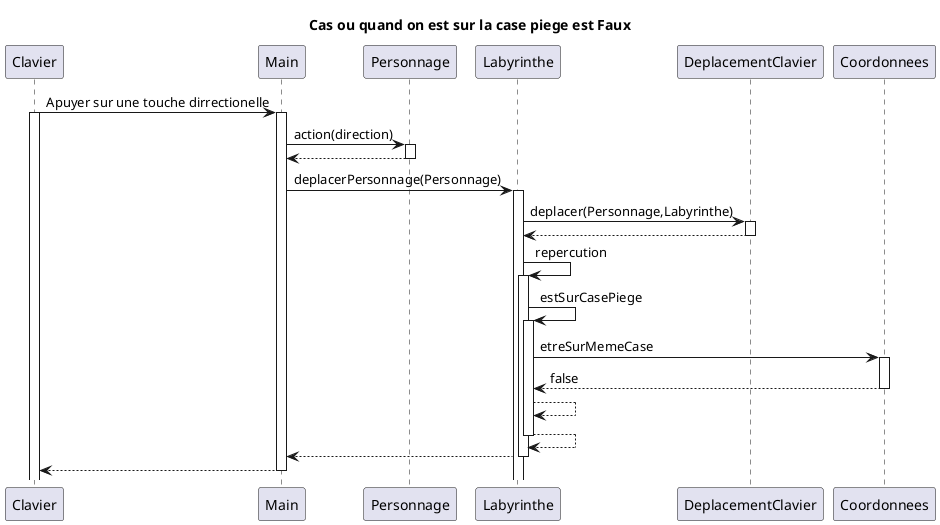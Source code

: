 @startuml
title : Cas ou quand on est sur la case piege est Faux
participant Clavier
Clavier -> Main : Apuyer sur une touche dirrectionelle
activate Clavier
activate Main
Main -> Personnage : action(direction)
activate Personnage
Personnage --> Main
deactivate Personnage
Main -> Labyrinthe : deplacerPersonnage(Personnage)
activate Labyrinthe
Labyrinthe -> DeplacementClavier : deplacer(Personnage,Labyrinthe)
activate DeplacementClavier
DeplacementClavier --> Labyrinthe
deactivate DeplacementClavier
Labyrinthe -> Labyrinthe : repercution
activate Labyrinthe
Labyrinthe -> Labyrinthe : estSurCasePiege
activate Labyrinthe
Labyrinthe -> Coordonnees : etreSurMemeCase
activate Coordonnees
Coordonnees --> Labyrinthe : false
deactivate Coordonnees
deactivate Personnage
Labyrinthe --> Labyrinthe
Labyrinthe --> Labyrinthe
deactivate Labyrinthe
Labyrinthe --> Main
deactivate Labyrinthe
return
@enduml